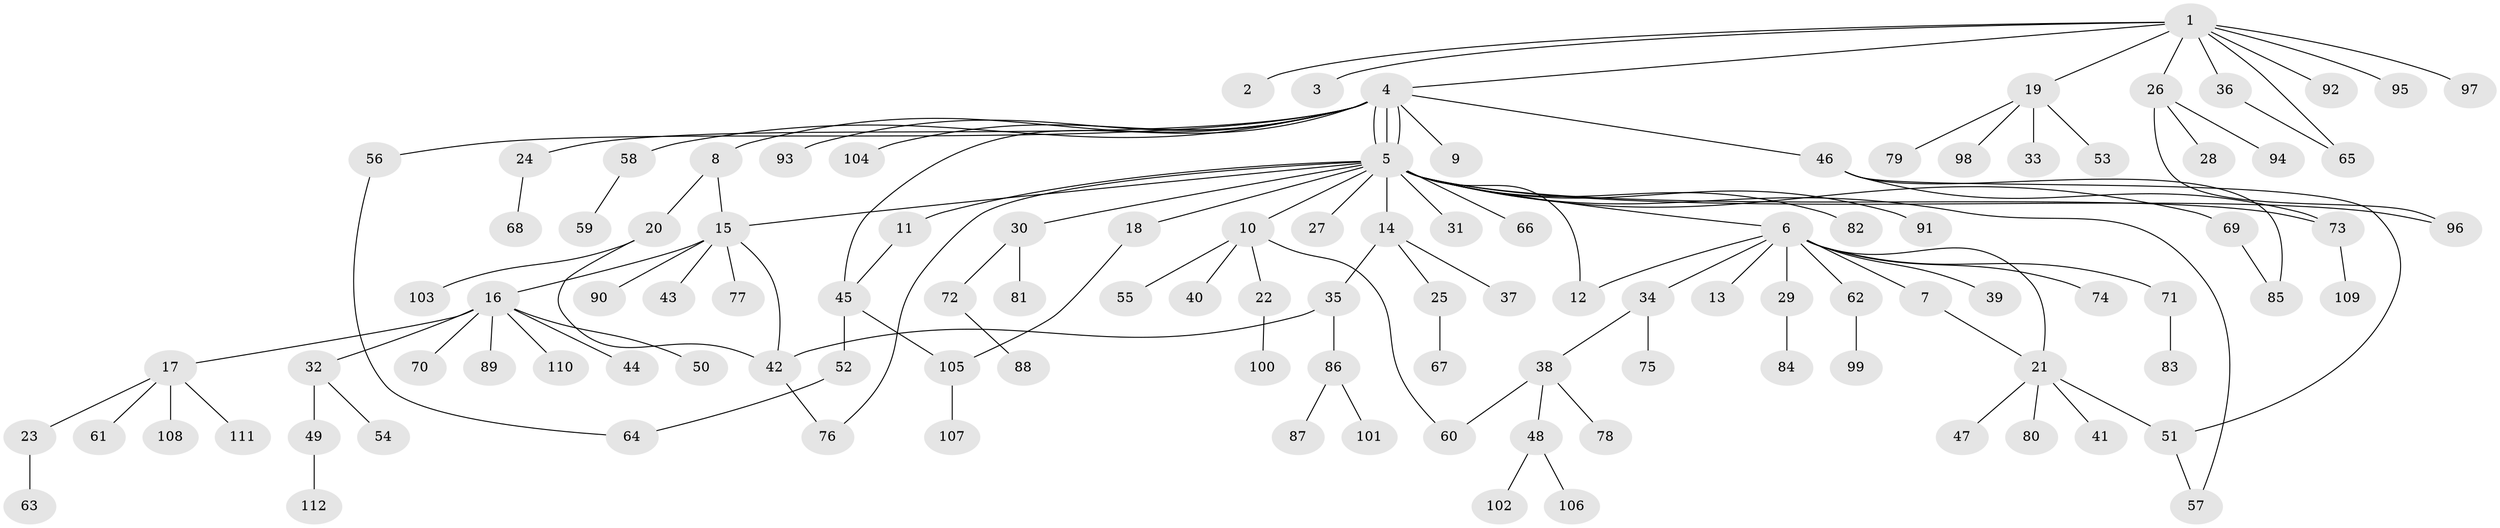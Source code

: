 // Generated by graph-tools (version 1.1) at 2025/01/03/09/25 03:01:49]
// undirected, 112 vertices, 129 edges
graph export_dot {
graph [start="1"]
  node [color=gray90,style=filled];
  1;
  2;
  3;
  4;
  5;
  6;
  7;
  8;
  9;
  10;
  11;
  12;
  13;
  14;
  15;
  16;
  17;
  18;
  19;
  20;
  21;
  22;
  23;
  24;
  25;
  26;
  27;
  28;
  29;
  30;
  31;
  32;
  33;
  34;
  35;
  36;
  37;
  38;
  39;
  40;
  41;
  42;
  43;
  44;
  45;
  46;
  47;
  48;
  49;
  50;
  51;
  52;
  53;
  54;
  55;
  56;
  57;
  58;
  59;
  60;
  61;
  62;
  63;
  64;
  65;
  66;
  67;
  68;
  69;
  70;
  71;
  72;
  73;
  74;
  75;
  76;
  77;
  78;
  79;
  80;
  81;
  82;
  83;
  84;
  85;
  86;
  87;
  88;
  89;
  90;
  91;
  92;
  93;
  94;
  95;
  96;
  97;
  98;
  99;
  100;
  101;
  102;
  103;
  104;
  105;
  106;
  107;
  108;
  109;
  110;
  111;
  112;
  1 -- 2;
  1 -- 3;
  1 -- 4;
  1 -- 19;
  1 -- 26;
  1 -- 36;
  1 -- 65;
  1 -- 92;
  1 -- 95;
  1 -- 97;
  4 -- 5;
  4 -- 5;
  4 -- 5;
  4 -- 8;
  4 -- 9;
  4 -- 24;
  4 -- 45;
  4 -- 46;
  4 -- 56;
  4 -- 58;
  4 -- 93;
  4 -- 104;
  5 -- 6;
  5 -- 10;
  5 -- 11;
  5 -- 12;
  5 -- 14;
  5 -- 15;
  5 -- 18;
  5 -- 27;
  5 -- 30;
  5 -- 31;
  5 -- 57;
  5 -- 66;
  5 -- 69;
  5 -- 73;
  5 -- 76;
  5 -- 82;
  5 -- 91;
  5 -- 96;
  6 -- 7;
  6 -- 12;
  6 -- 13;
  6 -- 21;
  6 -- 29;
  6 -- 34;
  6 -- 39;
  6 -- 62;
  6 -- 71;
  6 -- 74;
  7 -- 21;
  8 -- 15;
  8 -- 20;
  10 -- 22;
  10 -- 40;
  10 -- 55;
  10 -- 60;
  11 -- 45;
  14 -- 25;
  14 -- 35;
  14 -- 37;
  15 -- 16;
  15 -- 42;
  15 -- 43;
  15 -- 77;
  15 -- 90;
  16 -- 17;
  16 -- 32;
  16 -- 44;
  16 -- 50;
  16 -- 70;
  16 -- 89;
  16 -- 110;
  17 -- 23;
  17 -- 61;
  17 -- 108;
  17 -- 111;
  18 -- 105;
  19 -- 33;
  19 -- 53;
  19 -- 79;
  19 -- 98;
  20 -- 42;
  20 -- 103;
  21 -- 41;
  21 -- 47;
  21 -- 51;
  21 -- 80;
  22 -- 100;
  23 -- 63;
  24 -- 68;
  25 -- 67;
  26 -- 28;
  26 -- 94;
  26 -- 96;
  29 -- 84;
  30 -- 72;
  30 -- 81;
  32 -- 49;
  32 -- 54;
  34 -- 38;
  34 -- 75;
  35 -- 42;
  35 -- 86;
  36 -- 65;
  38 -- 48;
  38 -- 60;
  38 -- 78;
  42 -- 76;
  45 -- 52;
  45 -- 105;
  46 -- 51;
  46 -- 73;
  46 -- 85;
  48 -- 102;
  48 -- 106;
  49 -- 112;
  51 -- 57;
  52 -- 64;
  56 -- 64;
  58 -- 59;
  62 -- 99;
  69 -- 85;
  71 -- 83;
  72 -- 88;
  73 -- 109;
  86 -- 87;
  86 -- 101;
  105 -- 107;
}
